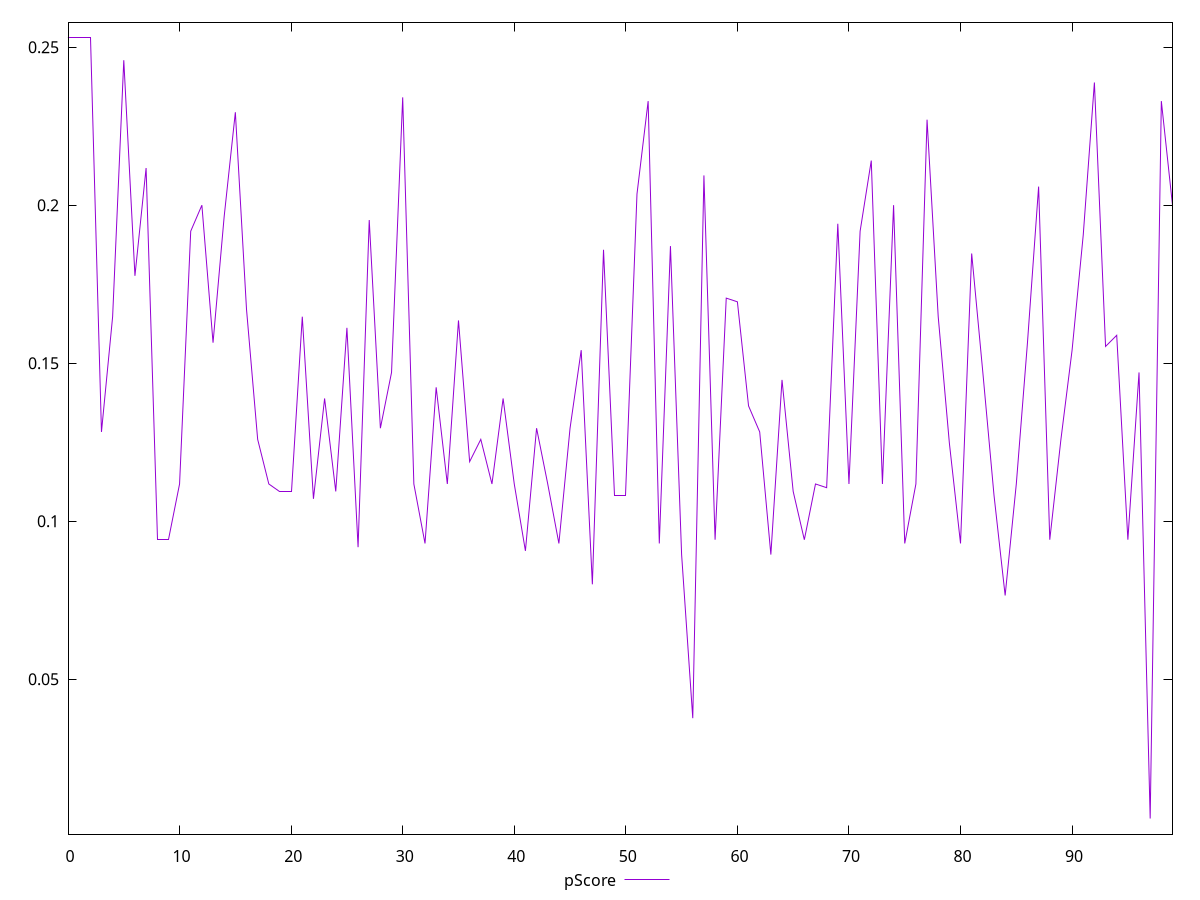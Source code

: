 reset

$pScore <<EOF
0 0.2529411764705882
1 0.2529411764705882
2 0.2529411764705882
3 0.12823529411764706
4 0.16470588235294115
5 0.24588235294117644
6 0.17764705882352938
7 0.2117647058823529
8 0.09411764705882353
9 0.09411764705882353
10 0.11176470588235293
11 0.19176470588235295
12 0.2
13 0.15647058823529408
14 0.19647058823529412
15 0.22941176470588237
16 0.16705882352941176
17 0.12588235294117645
18 0.11176470588235293
19 0.10941176470588232
20 0.10941176470588232
21 0.16470588235294115
22 0.10705882352941176
23 0.13882352941176468
24 0.10941176470588232
25 0.1611764705882353
26 0.09176470588235291
27 0.19529411764705884
28 0.12941176470588234
29 0.14705882352941174
30 0.23411764705882354
31 0.11176470588235293
32 0.09294117647058825
33 0.14235294117647057
34 0.11176470588235293
35 0.16352941176470587
36 0.11882352941176472
37 0.12588235294117645
38 0.11176470588235293
39 0.13882352941176468
40 0.11176470588235293
41 0.09058823529411764
42 0.12941176470588234
43 0.11176470588235293
44 0.09294117647058825
45 0.12941176470588234
46 0.15411764705882353
47 0.08000000000000002
48 0.18588235294117644
49 0.10823529411764704
50 0.10823529411764704
51 0.20352941176470585
52 0.2329411764705882
53 0.09294117647058825
54 0.18705882352941178
55 0.08941176470588236
56 0.03764705882352942
57 0.20941176470588235
58 0.09411764705882353
59 0.17058823529411765
60 0.16941176470588232
61 0.13647058823529412
62 0.12823529411764706
63 0.08941176470588236
64 0.14470588235294118
65 0.10941176470588232
66 0.09411764705882353
67 0.11176470588235293
68 0.11058823529411765
69 0.1941176470588235
70 0.11176470588235293
71 0.19176470588235295
72 0.21411764705882352
73 0.11176470588235293
74 0.2
75 0.09294117647058825
76 0.11176470588235293
77 0.22705882352941176
78 0.16470588235294115
79 0.12470588235294117
80 0.09294117647058825
81 0.18470588235294116
82 0.14705882352941174
83 0.10823529411764704
84 0.07647058823529412
85 0.11176470588235293
86 0.15647058823529408
87 0.20588235294117646
88 0.09411764705882353
89 0.12588235294117645
90 0.15411764705882353
91 0.19058823529411761
92 0.2388235294117647
93 0.1552941176470588
94 0.1588235294117647
95 0.09411764705882353
96 0.14705882352941174
97 0.00588235294117645
98 0.2329411764705882
99 0.2
EOF

set key outside below
set xrange [0:99]
set yrange [0.0009411764705882144:0.25788235294117645]
set trange [0.0009411764705882144:0.25788235294117645]
set terminal svg size 640, 500 enhanced background rgb 'white'
set output "reports/report_00027_2021-02-24T12-40-31.850Z/unused-javascript/samples/astro/pScore/values.svg"

plot $pScore title "pScore" with line

reset
